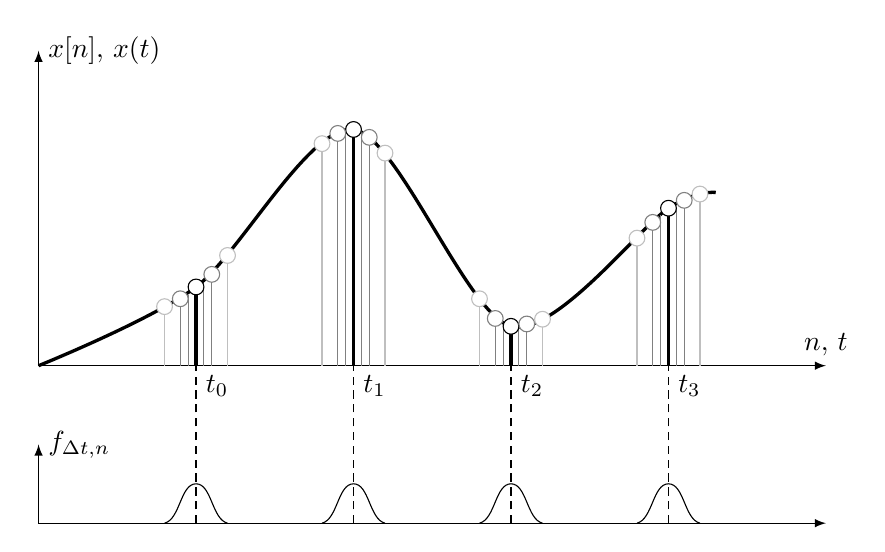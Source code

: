 \usetikzlibrary{arrows.meta}
\begin{tikzpicture}[scale=1]
\usetikzlibrary{positioning}

\draw[latex-latex] (0,4) -- (0,0) -- (10,0);

\draw[very thick] plot [smooth] coordinates {(0,0) (2,1) (4,3) (6,0.5) (8,2) (8.6,2.2)};

\begin{scope}[shift={(2,0)}]
\draw[gray] (0.1,0) -- (0.1,1);
\draw[gray] (-0.1,0) -- (-0.1,0.9);
\draw[very thick] (0,0) -- (0,1);
\draw[fill=white] (0,1) circle (0.1);
\draw[gray] (0.2,0) -- (0.2,1.2);
\draw[fill=white,draw=gray] (0.2,1.16) circle (0.1);
\draw[gray] (-0.2,0) -- (-0.2,0.85);
\draw[fill=white,draw=gray] (-0.2,0.85) circle (0.1);
\draw[gray!50] (0.4,0) -- (0.4,1.4);
\draw[fill=white,draw=gray!50] (0.4,1.4) circle (0.1);
\draw[gray!50] (-0.4,0) -- (-0.4,0.7);
\draw[fill=white,draw=gray!50] (-0.4,0.75) circle (0.1);
\end{scope}
\begin{scope}[shift={(4,0)}]
\draw[gray] (0.1,0) -- (0.1,3);
\draw[gray] (-0.1,0) -- (-0.1,3);
\draw[very thick] (0,0) -- (0,3);
\draw[fill=white] (0,3) circle (0.1);
\draw[gray] (0.2,0) -- (0.2,2.9);
\draw[fill=white,draw=gray] (0.2,2.9) circle (0.1);
\draw[gray] (-0.2,0) -- (-0.2,2.95);
\draw[fill=white,draw=gray] (-0.2,2.95) circle (0.1);
\draw[gray!50] (0.4,0) -- (0.4,2.75);
\draw[fill=white,draw=gray!50] (0.4,2.7) circle (0.1);
\draw[gray!50] (-0.4,0) -- (-0.4,2.8);
\draw[fill=white,draw=gray!50] (-0.4,2.82) circle (0.1);
\end{scope}
\begin{scope}[shift={(6,0)}]
\draw[gray] (0.1,0) -- (0.1,0.5);
\draw[gray] (-0.1,0) -- (-0.1,0.5);
\draw[very thick] (0,0) -- (0,0.5);
\draw[fill=white] (0,0.5) circle (0.1);
\draw[gray] (0.2,0) -- (0.2,0.53);
\draw[fill=white,draw=gray] (0.2,0.53) circle (0.1);
\draw[gray] (-0.2,0) -- (-0.2,0.6);
\draw[fill=white,draw=gray] (-0.2,0.6) circle (0.1);
\draw[gray!50] (0.4,0) -- (0.4,0.59);
\draw[fill=white,draw=gray!50] (0.4,0.59) circle (0.1);
\draw[gray!50] (-0.4,0) -- (-0.4,0.85);
\draw[fill=white,draw=gray!50] (-0.4,0.85) circle (0.1);
\end{scope}
\begin{scope}[shift={(8,0)}]
\draw[gray] (0.1,0) -- (0.1,2);
\draw[gray] (-0.1,0) -- (-0.1,1.91);
\draw[very thick] (0,0) -- (0,2);
\draw[fill=white] (0,2) circle (0.1);
\draw[gray] (0.2,0) -- (0.2,2.1);
\draw[fill=white,draw=gray] (0.2,2.1) circle (0.1);
\draw[gray] (-0.2,0) -- (-0.2,1.78);
\draw[fill=white,draw=gray] (-0.2,1.82) circle (0.1);
\draw[gray!50] (0.4,0) -- (0.4,2.2);
\draw[fill=white,draw=gray!50] (0.4,2.18) circle (0.1);
\draw[gray!50] (-0.4,0) -- (-0.4,1.57);
\draw[fill=white,draw=gray!50] (-0.4,1.62) circle (0.1);
\end{scope}

\node[anchor=south] (n) at (10,0) {$n,\,t$};
\node[anchor=west] (xn) at (0,4) {$x[n],\,x(t)$};


\draw[latex-latex] (0,-1) -- (0,-2) -- (10,-2);
\begin{scope}[shift={(2,-2)}]
\draw[densely dashed] (0,0) -- (0,2);
\draw[] (-0.4,0) .. controls (-0.2,0.05) and (-0.2,0.5) .. (0,0.5) .. controls (0.2,0.5) and (0.2,0.05) .. (0.4,0);
\node[anchor=north west] (n0) at (0,2) {$t_0$};
\end{scope}
\begin{scope}[shift={(4,-2)}]
\draw[densely dashed] (0,0) -- (0,2);
\draw[] (-0.4,0) .. controls (-0.2,0.05) and (-0.2,0.5) .. (0,0.5) .. controls (0.2,0.5) and (0.2,0.05) .. (0.4,0);
\node[anchor=north west] (n1) at (0,2) {$t_1$};
\end{scope}
\begin{scope}[shift={(6,-2)}]
\draw[densely dashed] (0,0) -- (0,2);
\draw[] (-0.4,0) .. controls (-0.2,0.05) and (-0.2,0.5) .. (0,0.5) .. controls (0.2,0.5) and (0.2,0.05) .. (0.4,0);
\node[anchor=north west] (n2) at (0,2) {$t_2$};
\end{scope}
\begin{scope}[shift={(8,-2)}]
\draw[densely dashed] (0,0) -- (0,2);
\draw[] (-0.4,0) .. controls (-0.2,0.05) and (-0.2,0.5) .. (0,0.5) .. controls (0.2,0.5) and (0.2,0.05) .. (0.4,0);
\node[anchor=north west] (n3) at (0,2) {$t_3$};

\end{scope}

\node[anchor=west] (pdf) at (0,-1) {$f_{\Delta t,n}$};

\end{tikzpicture}

